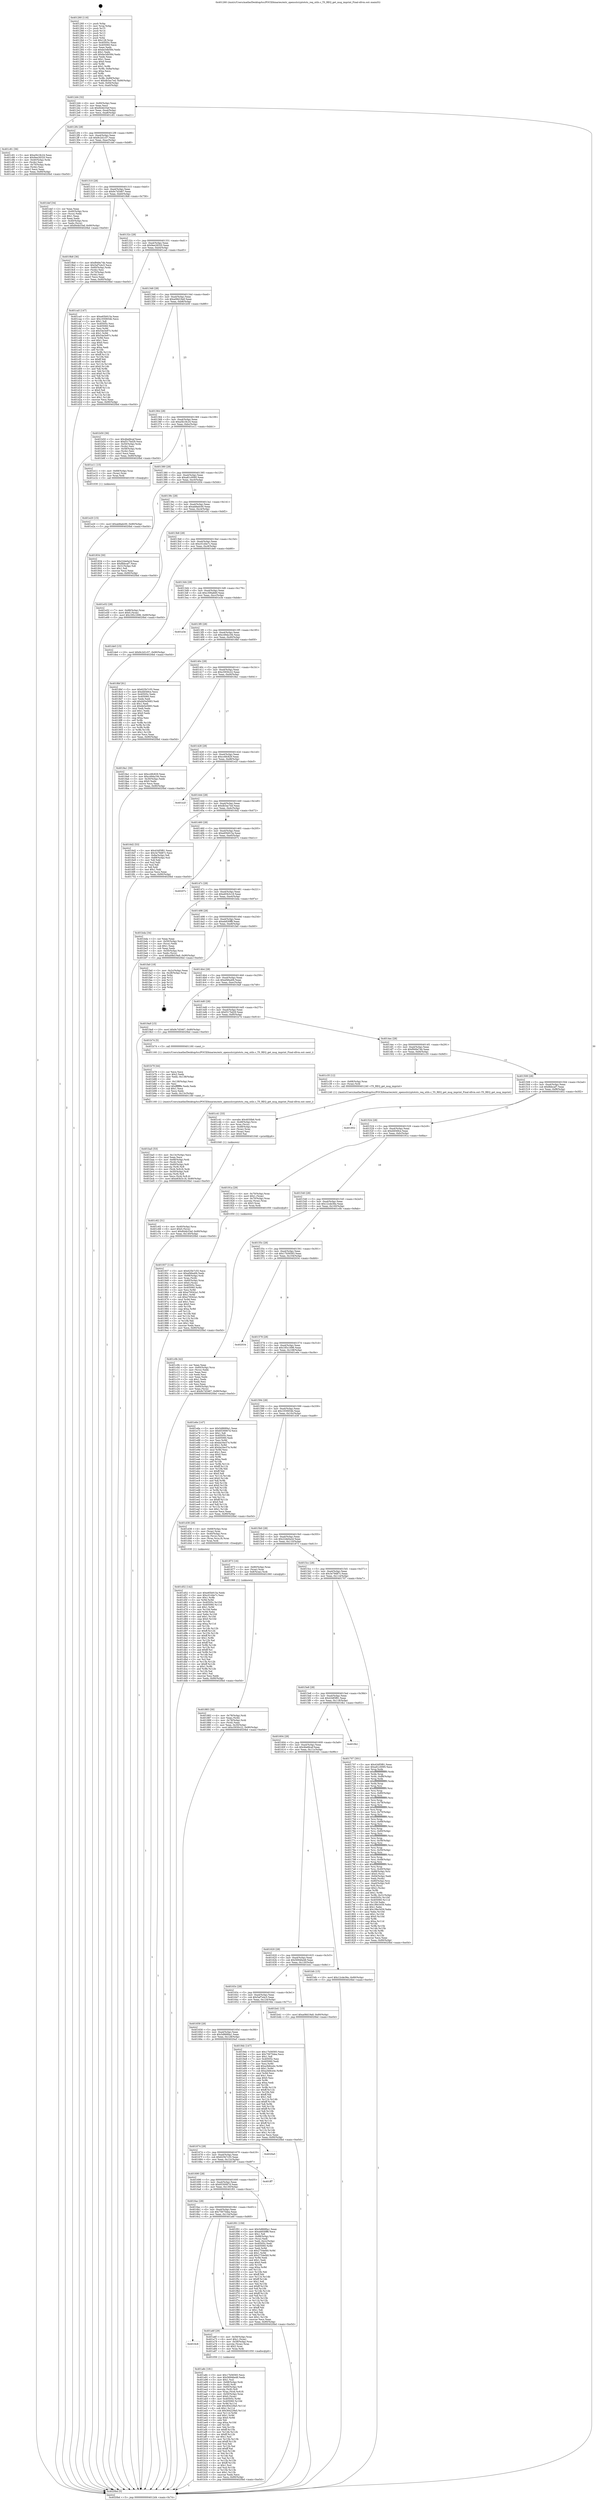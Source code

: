 digraph "0x401260" {
  label = "0x401260 (/mnt/c/Users/mathe/Desktop/tcc/POCII/binaries/extr_opensslcryptotsts_req_utils.c_TS_REQ_get_msg_imprint_Final-ollvm.out::main(0))"
  labelloc = "t"
  node[shape=record]

  Entry [label="",width=0.3,height=0.3,shape=circle,fillcolor=black,style=filled]
  "0x4012d4" [label="{
     0x4012d4 [32]\l
     | [instrs]\l
     &nbsp;&nbsp;0x4012d4 \<+6\>: mov -0x90(%rbp),%eax\l
     &nbsp;&nbsp;0x4012da \<+2\>: mov %eax,%ecx\l
     &nbsp;&nbsp;0x4012dc \<+6\>: sub $0x844b33ef,%ecx\l
     &nbsp;&nbsp;0x4012e2 \<+6\>: mov %eax,-0xa4(%rbp)\l
     &nbsp;&nbsp;0x4012e8 \<+6\>: mov %ecx,-0xa8(%rbp)\l
     &nbsp;&nbsp;0x4012ee \<+6\>: je 0000000000401c81 \<main+0xa21\>\l
  }"]
  "0x401c81" [label="{
     0x401c81 [36]\l
     | [instrs]\l
     &nbsp;&nbsp;0x401c81 \<+5\>: mov $0xa5b18c24,%eax\l
     &nbsp;&nbsp;0x401c86 \<+5\>: mov $0x9ee28320,%ecx\l
     &nbsp;&nbsp;0x401c8b \<+4\>: mov -0x40(%rbp),%rdx\l
     &nbsp;&nbsp;0x401c8f \<+2\>: mov (%rdx),%esi\l
     &nbsp;&nbsp;0x401c91 \<+4\>: mov -0x70(%rbp),%rdx\l
     &nbsp;&nbsp;0x401c95 \<+2\>: cmp (%rdx),%esi\l
     &nbsp;&nbsp;0x401c97 \<+3\>: cmovl %ecx,%eax\l
     &nbsp;&nbsp;0x401c9a \<+6\>: mov %eax,-0x90(%rbp)\l
     &nbsp;&nbsp;0x401ca0 \<+5\>: jmp 00000000004020bd \<main+0xe5d\>\l
  }"]
  "0x4012f4" [label="{
     0x4012f4 [28]\l
     | [instrs]\l
     &nbsp;&nbsp;0x4012f4 \<+5\>: jmp 00000000004012f9 \<main+0x99\>\l
     &nbsp;&nbsp;0x4012f9 \<+6\>: mov -0xa4(%rbp),%eax\l
     &nbsp;&nbsp;0x4012ff \<+5\>: sub $0x9c2d1c57,%eax\l
     &nbsp;&nbsp;0x401304 \<+6\>: mov %eax,-0xac(%rbp)\l
     &nbsp;&nbsp;0x40130a \<+6\>: je 0000000000401def \<main+0xb8f\>\l
  }"]
  Exit [label="",width=0.3,height=0.3,shape=circle,fillcolor=black,style=filled,peripheries=2]
  "0x401def" [label="{
     0x401def [34]\l
     | [instrs]\l
     &nbsp;&nbsp;0x401def \<+2\>: xor %eax,%eax\l
     &nbsp;&nbsp;0x401df1 \<+4\>: mov -0x40(%rbp),%rcx\l
     &nbsp;&nbsp;0x401df5 \<+2\>: mov (%rcx),%edx\l
     &nbsp;&nbsp;0x401df7 \<+3\>: sub $0x1,%eax\l
     &nbsp;&nbsp;0x401dfa \<+2\>: sub %eax,%edx\l
     &nbsp;&nbsp;0x401dfc \<+4\>: mov -0x40(%rbp),%rcx\l
     &nbsp;&nbsp;0x401e00 \<+2\>: mov %edx,(%rcx)\l
     &nbsp;&nbsp;0x401e02 \<+10\>: movl $0x844b33ef,-0x90(%rbp)\l
     &nbsp;&nbsp;0x401e0c \<+5\>: jmp 00000000004020bd \<main+0xe5d\>\l
  }"]
  "0x401310" [label="{
     0x401310 [28]\l
     | [instrs]\l
     &nbsp;&nbsp;0x401310 \<+5\>: jmp 0000000000401315 \<main+0xb5\>\l
     &nbsp;&nbsp;0x401315 \<+6\>: mov -0xa4(%rbp),%eax\l
     &nbsp;&nbsp;0x40131b \<+5\>: sub $0x9c7d3467,%eax\l
     &nbsp;&nbsp;0x401320 \<+6\>: mov %eax,-0xb0(%rbp)\l
     &nbsp;&nbsp;0x401326 \<+6\>: je 00000000004019b8 \<main+0x758\>\l
  }"]
  "0x401e20" [label="{
     0x401e20 [15]\l
     | [instrs]\l
     &nbsp;&nbsp;0x401e20 \<+10\>: movl $0xab8adc00,-0x90(%rbp)\l
     &nbsp;&nbsp;0x401e2a \<+5\>: jmp 00000000004020bd \<main+0xe5d\>\l
  }"]
  "0x4019b8" [label="{
     0x4019b8 [36]\l
     | [instrs]\l
     &nbsp;&nbsp;0x4019b8 \<+5\>: mov $0xf949a74b,%eax\l
     &nbsp;&nbsp;0x4019bd \<+5\>: mov $0x5af7e4c5,%ecx\l
     &nbsp;&nbsp;0x4019c2 \<+4\>: mov -0x60(%rbp),%rdx\l
     &nbsp;&nbsp;0x4019c6 \<+2\>: mov (%rdx),%esi\l
     &nbsp;&nbsp;0x4019c8 \<+4\>: mov -0x70(%rbp),%rdx\l
     &nbsp;&nbsp;0x4019cc \<+2\>: cmp (%rdx),%esi\l
     &nbsp;&nbsp;0x4019ce \<+3\>: cmovl %ecx,%eax\l
     &nbsp;&nbsp;0x4019d1 \<+6\>: mov %eax,-0x90(%rbp)\l
     &nbsp;&nbsp;0x4019d7 \<+5\>: jmp 00000000004020bd \<main+0xe5d\>\l
  }"]
  "0x40132c" [label="{
     0x40132c [28]\l
     | [instrs]\l
     &nbsp;&nbsp;0x40132c \<+5\>: jmp 0000000000401331 \<main+0xd1\>\l
     &nbsp;&nbsp;0x401331 \<+6\>: mov -0xa4(%rbp),%eax\l
     &nbsp;&nbsp;0x401337 \<+5\>: sub $0x9ee28320,%eax\l
     &nbsp;&nbsp;0x40133c \<+6\>: mov %eax,-0xb4(%rbp)\l
     &nbsp;&nbsp;0x401342 \<+6\>: je 0000000000401ca5 \<main+0xa45\>\l
  }"]
  "0x401d52" [label="{
     0x401d52 [142]\l
     | [instrs]\l
     &nbsp;&nbsp;0x401d52 \<+5\>: mov $0xe65b915a,%edx\l
     &nbsp;&nbsp;0x401d57 \<+5\>: mov $0xc01d4e7c,%esi\l
     &nbsp;&nbsp;0x401d5c \<+3\>: mov $0x1,%r8b\l
     &nbsp;&nbsp;0x401d5f \<+3\>: xor %r9d,%r9d\l
     &nbsp;&nbsp;0x401d62 \<+8\>: mov 0x40505c,%r10d\l
     &nbsp;&nbsp;0x401d6a \<+8\>: mov 0x405060,%r11d\l
     &nbsp;&nbsp;0x401d72 \<+4\>: sub $0x1,%r9d\l
     &nbsp;&nbsp;0x401d76 \<+3\>: mov %r10d,%ebx\l
     &nbsp;&nbsp;0x401d79 \<+3\>: add %r9d,%ebx\l
     &nbsp;&nbsp;0x401d7c \<+4\>: imul %ebx,%r10d\l
     &nbsp;&nbsp;0x401d80 \<+4\>: and $0x1,%r10d\l
     &nbsp;&nbsp;0x401d84 \<+4\>: cmp $0x0,%r10d\l
     &nbsp;&nbsp;0x401d88 \<+4\>: sete %r14b\l
     &nbsp;&nbsp;0x401d8c \<+4\>: cmp $0xa,%r11d\l
     &nbsp;&nbsp;0x401d90 \<+4\>: setl %r15b\l
     &nbsp;&nbsp;0x401d94 \<+3\>: mov %r14b,%r12b\l
     &nbsp;&nbsp;0x401d97 \<+4\>: xor $0xff,%r12b\l
     &nbsp;&nbsp;0x401d9b \<+3\>: mov %r15b,%r13b\l
     &nbsp;&nbsp;0x401d9e \<+4\>: xor $0xff,%r13b\l
     &nbsp;&nbsp;0x401da2 \<+4\>: xor $0x1,%r8b\l
     &nbsp;&nbsp;0x401da6 \<+3\>: mov %r12b,%al\l
     &nbsp;&nbsp;0x401da9 \<+2\>: and $0xff,%al\l
     &nbsp;&nbsp;0x401dab \<+3\>: and %r8b,%r14b\l
     &nbsp;&nbsp;0x401dae \<+3\>: mov %r13b,%cl\l
     &nbsp;&nbsp;0x401db1 \<+3\>: and $0xff,%cl\l
     &nbsp;&nbsp;0x401db4 \<+3\>: and %r8b,%r15b\l
     &nbsp;&nbsp;0x401db7 \<+3\>: or %r14b,%al\l
     &nbsp;&nbsp;0x401dba \<+3\>: or %r15b,%cl\l
     &nbsp;&nbsp;0x401dbd \<+2\>: xor %cl,%al\l
     &nbsp;&nbsp;0x401dbf \<+3\>: or %r13b,%r12b\l
     &nbsp;&nbsp;0x401dc2 \<+4\>: xor $0xff,%r12b\l
     &nbsp;&nbsp;0x401dc6 \<+4\>: or $0x1,%r8b\l
     &nbsp;&nbsp;0x401dca \<+3\>: and %r8b,%r12b\l
     &nbsp;&nbsp;0x401dcd \<+3\>: or %r12b,%al\l
     &nbsp;&nbsp;0x401dd0 \<+2\>: test $0x1,%al\l
     &nbsp;&nbsp;0x401dd2 \<+3\>: cmovne %esi,%edx\l
     &nbsp;&nbsp;0x401dd5 \<+6\>: mov %edx,-0x90(%rbp)\l
     &nbsp;&nbsp;0x401ddb \<+5\>: jmp 00000000004020bd \<main+0xe5d\>\l
  }"]
  "0x401ca5" [label="{
     0x401ca5 [147]\l
     | [instrs]\l
     &nbsp;&nbsp;0x401ca5 \<+5\>: mov $0xe65b915a,%eax\l
     &nbsp;&nbsp;0x401caa \<+5\>: mov $0x1930654b,%ecx\l
     &nbsp;&nbsp;0x401caf \<+2\>: mov $0x1,%dl\l
     &nbsp;&nbsp;0x401cb1 \<+7\>: mov 0x40505c,%esi\l
     &nbsp;&nbsp;0x401cb8 \<+7\>: mov 0x405060,%edi\l
     &nbsp;&nbsp;0x401cbf \<+3\>: mov %esi,%r8d\l
     &nbsp;&nbsp;0x401cc2 \<+7\>: sub $0x54e3e97c,%r8d\l
     &nbsp;&nbsp;0x401cc9 \<+4\>: sub $0x1,%r8d\l
     &nbsp;&nbsp;0x401ccd \<+7\>: add $0x54e3e97c,%r8d\l
     &nbsp;&nbsp;0x401cd4 \<+4\>: imul %r8d,%esi\l
     &nbsp;&nbsp;0x401cd8 \<+3\>: and $0x1,%esi\l
     &nbsp;&nbsp;0x401cdb \<+3\>: cmp $0x0,%esi\l
     &nbsp;&nbsp;0x401cde \<+4\>: sete %r9b\l
     &nbsp;&nbsp;0x401ce2 \<+3\>: cmp $0xa,%edi\l
     &nbsp;&nbsp;0x401ce5 \<+4\>: setl %r10b\l
     &nbsp;&nbsp;0x401ce9 \<+3\>: mov %r9b,%r11b\l
     &nbsp;&nbsp;0x401cec \<+4\>: xor $0xff,%r11b\l
     &nbsp;&nbsp;0x401cf0 \<+3\>: mov %r10b,%bl\l
     &nbsp;&nbsp;0x401cf3 \<+3\>: xor $0xff,%bl\l
     &nbsp;&nbsp;0x401cf6 \<+3\>: xor $0x0,%dl\l
     &nbsp;&nbsp;0x401cf9 \<+3\>: mov %r11b,%r14b\l
     &nbsp;&nbsp;0x401cfc \<+4\>: and $0x0,%r14b\l
     &nbsp;&nbsp;0x401d00 \<+3\>: and %dl,%r9b\l
     &nbsp;&nbsp;0x401d03 \<+3\>: mov %bl,%r15b\l
     &nbsp;&nbsp;0x401d06 \<+4\>: and $0x0,%r15b\l
     &nbsp;&nbsp;0x401d0a \<+3\>: and %dl,%r10b\l
     &nbsp;&nbsp;0x401d0d \<+3\>: or %r9b,%r14b\l
     &nbsp;&nbsp;0x401d10 \<+3\>: or %r10b,%r15b\l
     &nbsp;&nbsp;0x401d13 \<+3\>: xor %r15b,%r14b\l
     &nbsp;&nbsp;0x401d16 \<+3\>: or %bl,%r11b\l
     &nbsp;&nbsp;0x401d19 \<+4\>: xor $0xff,%r11b\l
     &nbsp;&nbsp;0x401d1d \<+3\>: or $0x0,%dl\l
     &nbsp;&nbsp;0x401d20 \<+3\>: and %dl,%r11b\l
     &nbsp;&nbsp;0x401d23 \<+3\>: or %r11b,%r14b\l
     &nbsp;&nbsp;0x401d26 \<+4\>: test $0x1,%r14b\l
     &nbsp;&nbsp;0x401d2a \<+3\>: cmovne %ecx,%eax\l
     &nbsp;&nbsp;0x401d2d \<+6\>: mov %eax,-0x90(%rbp)\l
     &nbsp;&nbsp;0x401d33 \<+5\>: jmp 00000000004020bd \<main+0xe5d\>\l
  }"]
  "0x401348" [label="{
     0x401348 [28]\l
     | [instrs]\l
     &nbsp;&nbsp;0x401348 \<+5\>: jmp 000000000040134d \<main+0xed\>\l
     &nbsp;&nbsp;0x40134d \<+6\>: mov -0xa4(%rbp),%eax\l
     &nbsp;&nbsp;0x401353 \<+5\>: sub $0xa08d19a9,%eax\l
     &nbsp;&nbsp;0x401358 \<+6\>: mov %eax,-0xb8(%rbp)\l
     &nbsp;&nbsp;0x40135e \<+6\>: je 0000000000401b50 \<main+0x8f0\>\l
  }"]
  "0x401c62" [label="{
     0x401c62 [31]\l
     | [instrs]\l
     &nbsp;&nbsp;0x401c62 \<+4\>: mov -0x40(%rbp),%rcx\l
     &nbsp;&nbsp;0x401c66 \<+6\>: movl $0x0,(%rcx)\l
     &nbsp;&nbsp;0x401c6c \<+10\>: movl $0x844b33ef,-0x90(%rbp)\l
     &nbsp;&nbsp;0x401c76 \<+6\>: mov %eax,-0x140(%rbp)\l
     &nbsp;&nbsp;0x401c7c \<+5\>: jmp 00000000004020bd \<main+0xe5d\>\l
  }"]
  "0x401b50" [label="{
     0x401b50 [36]\l
     | [instrs]\l
     &nbsp;&nbsp;0x401b50 \<+5\>: mov $0x4befdcaf,%eax\l
     &nbsp;&nbsp;0x401b55 \<+5\>: mov $0xf317bd29,%ecx\l
     &nbsp;&nbsp;0x401b5a \<+4\>: mov -0x50(%rbp),%rdx\l
     &nbsp;&nbsp;0x401b5e \<+2\>: mov (%rdx),%esi\l
     &nbsp;&nbsp;0x401b60 \<+4\>: mov -0x58(%rbp),%rdx\l
     &nbsp;&nbsp;0x401b64 \<+2\>: cmp (%rdx),%esi\l
     &nbsp;&nbsp;0x401b66 \<+3\>: cmovl %ecx,%eax\l
     &nbsp;&nbsp;0x401b69 \<+6\>: mov %eax,-0x90(%rbp)\l
     &nbsp;&nbsp;0x401b6f \<+5\>: jmp 00000000004020bd \<main+0xe5d\>\l
  }"]
  "0x401364" [label="{
     0x401364 [28]\l
     | [instrs]\l
     &nbsp;&nbsp;0x401364 \<+5\>: jmp 0000000000401369 \<main+0x109\>\l
     &nbsp;&nbsp;0x401369 \<+6\>: mov -0xa4(%rbp),%eax\l
     &nbsp;&nbsp;0x40136f \<+5\>: sub $0xa5b18c24,%eax\l
     &nbsp;&nbsp;0x401374 \<+6\>: mov %eax,-0xbc(%rbp)\l
     &nbsp;&nbsp;0x40137a \<+6\>: je 0000000000401e11 \<main+0xbb1\>\l
  }"]
  "0x401c41" [label="{
     0x401c41 [33]\l
     | [instrs]\l
     &nbsp;&nbsp;0x401c41 \<+10\>: movabs $0x4030b6,%rdi\l
     &nbsp;&nbsp;0x401c4b \<+4\>: mov -0x48(%rbp),%rcx\l
     &nbsp;&nbsp;0x401c4f \<+3\>: mov %rax,(%rcx)\l
     &nbsp;&nbsp;0x401c52 \<+4\>: mov -0x48(%rbp),%rax\l
     &nbsp;&nbsp;0x401c56 \<+3\>: mov (%rax),%rax\l
     &nbsp;&nbsp;0x401c59 \<+2\>: mov (%rax),%esi\l
     &nbsp;&nbsp;0x401c5b \<+2\>: mov $0x0,%al\l
     &nbsp;&nbsp;0x401c5d \<+5\>: call 0000000000401040 \<printf@plt\>\l
     | [calls]\l
     &nbsp;&nbsp;0x401040 \{1\} (unknown)\l
  }"]
  "0x401e11" [label="{
     0x401e11 [15]\l
     | [instrs]\l
     &nbsp;&nbsp;0x401e11 \<+4\>: mov -0x68(%rbp),%rax\l
     &nbsp;&nbsp;0x401e15 \<+3\>: mov (%rax),%rax\l
     &nbsp;&nbsp;0x401e18 \<+3\>: mov %rax,%rdi\l
     &nbsp;&nbsp;0x401e1b \<+5\>: call 0000000000401030 \<free@plt\>\l
     | [calls]\l
     &nbsp;&nbsp;0x401030 \{1\} (unknown)\l
  }"]
  "0x401380" [label="{
     0x401380 [28]\l
     | [instrs]\l
     &nbsp;&nbsp;0x401380 \<+5\>: jmp 0000000000401385 \<main+0x125\>\l
     &nbsp;&nbsp;0x401385 \<+6\>: mov -0xa4(%rbp),%eax\l
     &nbsp;&nbsp;0x40138b \<+5\>: sub $0xa81c0095,%eax\l
     &nbsp;&nbsp;0x401390 \<+6\>: mov %eax,-0xc0(%rbp)\l
     &nbsp;&nbsp;0x401396 \<+6\>: je 0000000000401834 \<main+0x5d4\>\l
  }"]
  "0x401ba5" [label="{
     0x401ba5 [53]\l
     | [instrs]\l
     &nbsp;&nbsp;0x401ba5 \<+6\>: mov -0x13c(%rbp),%ecx\l
     &nbsp;&nbsp;0x401bab \<+3\>: imul %eax,%ecx\l
     &nbsp;&nbsp;0x401bae \<+4\>: mov -0x68(%rbp),%rdi\l
     &nbsp;&nbsp;0x401bb2 \<+3\>: mov (%rdi),%rdi\l
     &nbsp;&nbsp;0x401bb5 \<+4\>: mov -0x60(%rbp),%r8\l
     &nbsp;&nbsp;0x401bb9 \<+3\>: movslq (%r8),%r8\l
     &nbsp;&nbsp;0x401bbc \<+4\>: mov (%rdi,%r8,8),%rdi\l
     &nbsp;&nbsp;0x401bc0 \<+4\>: mov -0x50(%rbp),%r8\l
     &nbsp;&nbsp;0x401bc4 \<+3\>: movslq (%r8),%r8\l
     &nbsp;&nbsp;0x401bc7 \<+4\>: mov %ecx,(%rdi,%r8,4)\l
     &nbsp;&nbsp;0x401bcb \<+10\>: movl $0xe83b3c18,-0x90(%rbp)\l
     &nbsp;&nbsp;0x401bd5 \<+5\>: jmp 00000000004020bd \<main+0xe5d\>\l
  }"]
  "0x401834" [label="{
     0x401834 [30]\l
     | [instrs]\l
     &nbsp;&nbsp;0x401834 \<+5\>: mov $0x22de0a2d,%eax\l
     &nbsp;&nbsp;0x401839 \<+5\>: mov $0x8bbcaf7,%ecx\l
     &nbsp;&nbsp;0x40183e \<+3\>: mov -0x31(%rbp),%dl\l
     &nbsp;&nbsp;0x401841 \<+3\>: test $0x1,%dl\l
     &nbsp;&nbsp;0x401844 \<+3\>: cmovne %ecx,%eax\l
     &nbsp;&nbsp;0x401847 \<+6\>: mov %eax,-0x90(%rbp)\l
     &nbsp;&nbsp;0x40184d \<+5\>: jmp 00000000004020bd \<main+0xe5d\>\l
  }"]
  "0x40139c" [label="{
     0x40139c [28]\l
     | [instrs]\l
     &nbsp;&nbsp;0x40139c \<+5\>: jmp 00000000004013a1 \<main+0x141\>\l
     &nbsp;&nbsp;0x4013a1 \<+6\>: mov -0xa4(%rbp),%eax\l
     &nbsp;&nbsp;0x4013a7 \<+5\>: sub $0xab8adc00,%eax\l
     &nbsp;&nbsp;0x4013ac \<+6\>: mov %eax,-0xc4(%rbp)\l
     &nbsp;&nbsp;0x4013b2 \<+6\>: je 0000000000401e52 \<main+0xbf2\>\l
  }"]
  "0x401b79" [label="{
     0x401b79 [44]\l
     | [instrs]\l
     &nbsp;&nbsp;0x401b79 \<+2\>: xor %ecx,%ecx\l
     &nbsp;&nbsp;0x401b7b \<+5\>: mov $0x2,%edx\l
     &nbsp;&nbsp;0x401b80 \<+6\>: mov %edx,-0x138(%rbp)\l
     &nbsp;&nbsp;0x401b86 \<+1\>: cltd\l
     &nbsp;&nbsp;0x401b87 \<+6\>: mov -0x138(%rbp),%esi\l
     &nbsp;&nbsp;0x401b8d \<+2\>: idiv %esi\l
     &nbsp;&nbsp;0x401b8f \<+6\>: imul $0xfffffffe,%edx,%edx\l
     &nbsp;&nbsp;0x401b95 \<+3\>: sub $0x1,%ecx\l
     &nbsp;&nbsp;0x401b98 \<+2\>: sub %ecx,%edx\l
     &nbsp;&nbsp;0x401b9a \<+6\>: mov %edx,-0x13c(%rbp)\l
     &nbsp;&nbsp;0x401ba0 \<+5\>: call 0000000000401160 \<next_i\>\l
     | [calls]\l
     &nbsp;&nbsp;0x401160 \{1\} (/mnt/c/Users/mathe/Desktop/tcc/POCII/binaries/extr_opensslcryptotsts_req_utils.c_TS_REQ_get_msg_imprint_Final-ollvm.out::next_i)\l
  }"]
  "0x401e52" [label="{
     0x401e52 [28]\l
     | [instrs]\l
     &nbsp;&nbsp;0x401e52 \<+7\>: mov -0x88(%rbp),%rax\l
     &nbsp;&nbsp;0x401e59 \<+6\>: movl $0x0,(%rax)\l
     &nbsp;&nbsp;0x401e5f \<+10\>: movl $0x185c1696,-0x90(%rbp)\l
     &nbsp;&nbsp;0x401e69 \<+5\>: jmp 00000000004020bd \<main+0xe5d\>\l
  }"]
  "0x4013b8" [label="{
     0x4013b8 [28]\l
     | [instrs]\l
     &nbsp;&nbsp;0x4013b8 \<+5\>: jmp 00000000004013bd \<main+0x15d\>\l
     &nbsp;&nbsp;0x4013bd \<+6\>: mov -0xa4(%rbp),%eax\l
     &nbsp;&nbsp;0x4013c3 \<+5\>: sub $0xc01d4e7c,%eax\l
     &nbsp;&nbsp;0x4013c8 \<+6\>: mov %eax,-0xc8(%rbp)\l
     &nbsp;&nbsp;0x4013ce \<+6\>: je 0000000000401de0 \<main+0xb80\>\l
  }"]
  "0x401a8c" [label="{
     0x401a8c [181]\l
     | [instrs]\l
     &nbsp;&nbsp;0x401a8c \<+5\>: mov $0x17b56583,%ecx\l
     &nbsp;&nbsp;0x401a91 \<+5\>: mov $0x56946e48,%edx\l
     &nbsp;&nbsp;0x401a96 \<+3\>: mov $0x1,%sil\l
     &nbsp;&nbsp;0x401a99 \<+4\>: mov -0x68(%rbp),%rdi\l
     &nbsp;&nbsp;0x401a9d \<+3\>: mov (%rdi),%rdi\l
     &nbsp;&nbsp;0x401aa0 \<+4\>: mov -0x60(%rbp),%r8\l
     &nbsp;&nbsp;0x401aa4 \<+3\>: movslq (%r8),%r8\l
     &nbsp;&nbsp;0x401aa7 \<+4\>: mov %rax,(%rdi,%r8,8)\l
     &nbsp;&nbsp;0x401aab \<+4\>: mov -0x50(%rbp),%rax\l
     &nbsp;&nbsp;0x401aaf \<+6\>: movl $0x0,(%rax)\l
     &nbsp;&nbsp;0x401ab5 \<+8\>: mov 0x40505c,%r9d\l
     &nbsp;&nbsp;0x401abd \<+8\>: mov 0x405060,%r10d\l
     &nbsp;&nbsp;0x401ac5 \<+3\>: mov %r9d,%r11d\l
     &nbsp;&nbsp;0x401ac8 \<+7\>: add $0x364229a5,%r11d\l
     &nbsp;&nbsp;0x401acf \<+4\>: sub $0x1,%r11d\l
     &nbsp;&nbsp;0x401ad3 \<+7\>: sub $0x364229a5,%r11d\l
     &nbsp;&nbsp;0x401ada \<+4\>: imul %r11d,%r9d\l
     &nbsp;&nbsp;0x401ade \<+4\>: and $0x1,%r9d\l
     &nbsp;&nbsp;0x401ae2 \<+4\>: cmp $0x0,%r9d\l
     &nbsp;&nbsp;0x401ae6 \<+3\>: sete %bl\l
     &nbsp;&nbsp;0x401ae9 \<+4\>: cmp $0xa,%r10d\l
     &nbsp;&nbsp;0x401aed \<+4\>: setl %r14b\l
     &nbsp;&nbsp;0x401af1 \<+3\>: mov %bl,%r15b\l
     &nbsp;&nbsp;0x401af4 \<+4\>: xor $0xff,%r15b\l
     &nbsp;&nbsp;0x401af8 \<+3\>: mov %r14b,%r12b\l
     &nbsp;&nbsp;0x401afb \<+4\>: xor $0xff,%r12b\l
     &nbsp;&nbsp;0x401aff \<+4\>: xor $0x1,%sil\l
     &nbsp;&nbsp;0x401b03 \<+3\>: mov %r15b,%r13b\l
     &nbsp;&nbsp;0x401b06 \<+4\>: and $0xff,%r13b\l
     &nbsp;&nbsp;0x401b0a \<+3\>: and %sil,%bl\l
     &nbsp;&nbsp;0x401b0d \<+3\>: mov %r12b,%al\l
     &nbsp;&nbsp;0x401b10 \<+2\>: and $0xff,%al\l
     &nbsp;&nbsp;0x401b12 \<+3\>: and %sil,%r14b\l
     &nbsp;&nbsp;0x401b15 \<+3\>: or %bl,%r13b\l
     &nbsp;&nbsp;0x401b18 \<+3\>: or %r14b,%al\l
     &nbsp;&nbsp;0x401b1b \<+3\>: xor %al,%r13b\l
     &nbsp;&nbsp;0x401b1e \<+3\>: or %r12b,%r15b\l
     &nbsp;&nbsp;0x401b21 \<+4\>: xor $0xff,%r15b\l
     &nbsp;&nbsp;0x401b25 \<+4\>: or $0x1,%sil\l
     &nbsp;&nbsp;0x401b29 \<+3\>: and %sil,%r15b\l
     &nbsp;&nbsp;0x401b2c \<+3\>: or %r15b,%r13b\l
     &nbsp;&nbsp;0x401b2f \<+4\>: test $0x1,%r13b\l
     &nbsp;&nbsp;0x401b33 \<+3\>: cmovne %edx,%ecx\l
     &nbsp;&nbsp;0x401b36 \<+6\>: mov %ecx,-0x90(%rbp)\l
     &nbsp;&nbsp;0x401b3c \<+5\>: jmp 00000000004020bd \<main+0xe5d\>\l
  }"]
  "0x401de0" [label="{
     0x401de0 [15]\l
     | [instrs]\l
     &nbsp;&nbsp;0x401de0 \<+10\>: movl $0x9c2d1c57,-0x90(%rbp)\l
     &nbsp;&nbsp;0x401dea \<+5\>: jmp 00000000004020bd \<main+0xe5d\>\l
  }"]
  "0x4013d4" [label="{
     0x4013d4 [28]\l
     | [instrs]\l
     &nbsp;&nbsp;0x4013d4 \<+5\>: jmp 00000000004013d9 \<main+0x179\>\l
     &nbsp;&nbsp;0x4013d9 \<+6\>: mov -0xa4(%rbp),%eax\l
     &nbsp;&nbsp;0x4013df \<+5\>: sub $0xc306a8d0,%eax\l
     &nbsp;&nbsp;0x4013e4 \<+6\>: mov %eax,-0xcc(%rbp)\l
     &nbsp;&nbsp;0x4013ea \<+6\>: je 0000000000401e3e \<main+0xbde\>\l
  }"]
  "0x4016c8" [label="{
     0x4016c8\l
  }", style=dashed]
  "0x401e3e" [label="{
     0x401e3e\l
  }", style=dashed]
  "0x4013f0" [label="{
     0x4013f0 [28]\l
     | [instrs]\l
     &nbsp;&nbsp;0x4013f0 \<+5\>: jmp 00000000004013f5 \<main+0x195\>\l
     &nbsp;&nbsp;0x4013f5 \<+6\>: mov -0xa4(%rbp),%eax\l
     &nbsp;&nbsp;0x4013fb \<+5\>: sub $0xc49da194,%eax\l
     &nbsp;&nbsp;0x401400 \<+6\>: mov %eax,-0xd0(%rbp)\l
     &nbsp;&nbsp;0x401406 \<+6\>: je 00000000004018bf \<main+0x65f\>\l
  }"]
  "0x401a6f" [label="{
     0x401a6f [29]\l
     | [instrs]\l
     &nbsp;&nbsp;0x401a6f \<+4\>: mov -0x58(%rbp),%rax\l
     &nbsp;&nbsp;0x401a73 \<+6\>: movl $0x1,(%rax)\l
     &nbsp;&nbsp;0x401a79 \<+4\>: mov -0x58(%rbp),%rax\l
     &nbsp;&nbsp;0x401a7d \<+3\>: movslq (%rax),%rax\l
     &nbsp;&nbsp;0x401a80 \<+4\>: shl $0x2,%rax\l
     &nbsp;&nbsp;0x401a84 \<+3\>: mov %rax,%rdi\l
     &nbsp;&nbsp;0x401a87 \<+5\>: call 0000000000401050 \<malloc@plt\>\l
     | [calls]\l
     &nbsp;&nbsp;0x401050 \{1\} (unknown)\l
  }"]
  "0x4018bf" [label="{
     0x4018bf [91]\l
     | [instrs]\l
     &nbsp;&nbsp;0x4018bf \<+5\>: mov $0x625b7c55,%eax\l
     &nbsp;&nbsp;0x4018c4 \<+5\>: mov $0xd4049ce,%ecx\l
     &nbsp;&nbsp;0x4018c9 \<+7\>: mov 0x40505c,%edx\l
     &nbsp;&nbsp;0x4018d0 \<+7\>: mov 0x405060,%esi\l
     &nbsp;&nbsp;0x4018d7 \<+2\>: mov %edx,%edi\l
     &nbsp;&nbsp;0x4018d9 \<+6\>: add $0xbb5e5683,%edi\l
     &nbsp;&nbsp;0x4018df \<+3\>: sub $0x1,%edi\l
     &nbsp;&nbsp;0x4018e2 \<+6\>: sub $0xbb5e5683,%edi\l
     &nbsp;&nbsp;0x4018e8 \<+3\>: imul %edi,%edx\l
     &nbsp;&nbsp;0x4018eb \<+3\>: and $0x1,%edx\l
     &nbsp;&nbsp;0x4018ee \<+3\>: cmp $0x0,%edx\l
     &nbsp;&nbsp;0x4018f1 \<+4\>: sete %r8b\l
     &nbsp;&nbsp;0x4018f5 \<+3\>: cmp $0xa,%esi\l
     &nbsp;&nbsp;0x4018f8 \<+4\>: setl %r9b\l
     &nbsp;&nbsp;0x4018fc \<+3\>: mov %r8b,%r10b\l
     &nbsp;&nbsp;0x4018ff \<+3\>: and %r9b,%r10b\l
     &nbsp;&nbsp;0x401902 \<+3\>: xor %r9b,%r8b\l
     &nbsp;&nbsp;0x401905 \<+3\>: or %r8b,%r10b\l
     &nbsp;&nbsp;0x401908 \<+4\>: test $0x1,%r10b\l
     &nbsp;&nbsp;0x40190c \<+3\>: cmovne %ecx,%eax\l
     &nbsp;&nbsp;0x40190f \<+6\>: mov %eax,-0x90(%rbp)\l
     &nbsp;&nbsp;0x401915 \<+5\>: jmp 00000000004020bd \<main+0xe5d\>\l
  }"]
  "0x40140c" [label="{
     0x40140c [28]\l
     | [instrs]\l
     &nbsp;&nbsp;0x40140c \<+5\>: jmp 0000000000401411 \<main+0x1b1\>\l
     &nbsp;&nbsp;0x401411 \<+6\>: mov -0xa4(%rbp),%eax\l
     &nbsp;&nbsp;0x401417 \<+5\>: sub $0xc5930c22,%eax\l
     &nbsp;&nbsp;0x40141c \<+6\>: mov %eax,-0xd4(%rbp)\l
     &nbsp;&nbsp;0x401422 \<+6\>: je 00000000004018a1 \<main+0x641\>\l
  }"]
  "0x4016ac" [label="{
     0x4016ac [28]\l
     | [instrs]\l
     &nbsp;&nbsp;0x4016ac \<+5\>: jmp 00000000004016b1 \<main+0x451\>\l
     &nbsp;&nbsp;0x4016b1 \<+6\>: mov -0xa4(%rbp),%eax\l
     &nbsp;&nbsp;0x4016b7 \<+5\>: sub $0x75675dea,%eax\l
     &nbsp;&nbsp;0x4016bc \<+6\>: mov %eax,-0x134(%rbp)\l
     &nbsp;&nbsp;0x4016c2 \<+6\>: je 0000000000401a6f \<main+0x80f\>\l
  }"]
  "0x4018a1" [label="{
     0x4018a1 [30]\l
     | [instrs]\l
     &nbsp;&nbsp;0x4018a1 \<+5\>: mov $0xcc6fc829,%eax\l
     &nbsp;&nbsp;0x4018a6 \<+5\>: mov $0xc49da194,%ecx\l
     &nbsp;&nbsp;0x4018ab \<+3\>: mov -0x30(%rbp),%edx\l
     &nbsp;&nbsp;0x4018ae \<+3\>: cmp $0x0,%edx\l
     &nbsp;&nbsp;0x4018b1 \<+3\>: cmove %ecx,%eax\l
     &nbsp;&nbsp;0x4018b4 \<+6\>: mov %eax,-0x90(%rbp)\l
     &nbsp;&nbsp;0x4018ba \<+5\>: jmp 00000000004020bd \<main+0xe5d\>\l
  }"]
  "0x401428" [label="{
     0x401428 [28]\l
     | [instrs]\l
     &nbsp;&nbsp;0x401428 \<+5\>: jmp 000000000040142d \<main+0x1cd\>\l
     &nbsp;&nbsp;0x40142d \<+6\>: mov -0xa4(%rbp),%eax\l
     &nbsp;&nbsp;0x401433 \<+5\>: sub $0xcc6fc829,%eax\l
     &nbsp;&nbsp;0x401438 \<+6\>: mov %eax,-0xd8(%rbp)\l
     &nbsp;&nbsp;0x40143e \<+6\>: je 0000000000401e2f \<main+0xbcf\>\l
  }"]
  "0x401f01" [label="{
     0x401f01 [159]\l
     | [instrs]\l
     &nbsp;&nbsp;0x401f01 \<+5\>: mov $0x5d8689a1,%eax\l
     &nbsp;&nbsp;0x401f06 \<+5\>: mov $0xeb830ff8,%ecx\l
     &nbsp;&nbsp;0x401f0b \<+2\>: mov $0x1,%dl\l
     &nbsp;&nbsp;0x401f0d \<+7\>: mov -0x88(%rbp),%rsi\l
     &nbsp;&nbsp;0x401f14 \<+2\>: mov (%rsi),%edi\l
     &nbsp;&nbsp;0x401f16 \<+3\>: mov %edi,-0x2c(%rbp)\l
     &nbsp;&nbsp;0x401f19 \<+7\>: mov 0x40505c,%edi\l
     &nbsp;&nbsp;0x401f20 \<+8\>: mov 0x405060,%r8d\l
     &nbsp;&nbsp;0x401f28 \<+3\>: mov %edi,%r9d\l
     &nbsp;&nbsp;0x401f2b \<+7\>: sub $0x2754ef40,%r9d\l
     &nbsp;&nbsp;0x401f32 \<+4\>: sub $0x1,%r9d\l
     &nbsp;&nbsp;0x401f36 \<+7\>: add $0x2754ef40,%r9d\l
     &nbsp;&nbsp;0x401f3d \<+4\>: imul %r9d,%edi\l
     &nbsp;&nbsp;0x401f41 \<+3\>: and $0x1,%edi\l
     &nbsp;&nbsp;0x401f44 \<+3\>: cmp $0x0,%edi\l
     &nbsp;&nbsp;0x401f47 \<+4\>: sete %r10b\l
     &nbsp;&nbsp;0x401f4b \<+4\>: cmp $0xa,%r8d\l
     &nbsp;&nbsp;0x401f4f \<+4\>: setl %r11b\l
     &nbsp;&nbsp;0x401f53 \<+3\>: mov %r10b,%bl\l
     &nbsp;&nbsp;0x401f56 \<+3\>: xor $0xff,%bl\l
     &nbsp;&nbsp;0x401f59 \<+3\>: mov %r11b,%r14b\l
     &nbsp;&nbsp;0x401f5c \<+4\>: xor $0xff,%r14b\l
     &nbsp;&nbsp;0x401f60 \<+3\>: xor $0x1,%dl\l
     &nbsp;&nbsp;0x401f63 \<+3\>: mov %bl,%r15b\l
     &nbsp;&nbsp;0x401f66 \<+4\>: and $0xff,%r15b\l
     &nbsp;&nbsp;0x401f6a \<+3\>: and %dl,%r10b\l
     &nbsp;&nbsp;0x401f6d \<+3\>: mov %r14b,%r12b\l
     &nbsp;&nbsp;0x401f70 \<+4\>: and $0xff,%r12b\l
     &nbsp;&nbsp;0x401f74 \<+3\>: and %dl,%r11b\l
     &nbsp;&nbsp;0x401f77 \<+3\>: or %r10b,%r15b\l
     &nbsp;&nbsp;0x401f7a \<+3\>: or %r11b,%r12b\l
     &nbsp;&nbsp;0x401f7d \<+3\>: xor %r12b,%r15b\l
     &nbsp;&nbsp;0x401f80 \<+3\>: or %r14b,%bl\l
     &nbsp;&nbsp;0x401f83 \<+3\>: xor $0xff,%bl\l
     &nbsp;&nbsp;0x401f86 \<+3\>: or $0x1,%dl\l
     &nbsp;&nbsp;0x401f89 \<+2\>: and %dl,%bl\l
     &nbsp;&nbsp;0x401f8b \<+3\>: or %bl,%r15b\l
     &nbsp;&nbsp;0x401f8e \<+4\>: test $0x1,%r15b\l
     &nbsp;&nbsp;0x401f92 \<+3\>: cmovne %ecx,%eax\l
     &nbsp;&nbsp;0x401f95 \<+6\>: mov %eax,-0x90(%rbp)\l
     &nbsp;&nbsp;0x401f9b \<+5\>: jmp 00000000004020bd \<main+0xe5d\>\l
  }"]
  "0x401e2f" [label="{
     0x401e2f\l
  }", style=dashed]
  "0x401444" [label="{
     0x401444 [28]\l
     | [instrs]\l
     &nbsp;&nbsp;0x401444 \<+5\>: jmp 0000000000401449 \<main+0x1e9\>\l
     &nbsp;&nbsp;0x401449 \<+6\>: mov -0xa4(%rbp),%eax\l
     &nbsp;&nbsp;0x40144f \<+5\>: sub $0xdb3ac7ed,%eax\l
     &nbsp;&nbsp;0x401454 \<+6\>: mov %eax,-0xdc(%rbp)\l
     &nbsp;&nbsp;0x40145a \<+6\>: je 00000000004016d2 \<main+0x472\>\l
  }"]
  "0x401690" [label="{
     0x401690 [28]\l
     | [instrs]\l
     &nbsp;&nbsp;0x401690 \<+5\>: jmp 0000000000401695 \<main+0x435\>\l
     &nbsp;&nbsp;0x401695 \<+6\>: mov -0xa4(%rbp),%eax\l
     &nbsp;&nbsp;0x40169b \<+5\>: sub $0x6530067d,%eax\l
     &nbsp;&nbsp;0x4016a0 \<+6\>: mov %eax,-0x130(%rbp)\l
     &nbsp;&nbsp;0x4016a6 \<+6\>: je 0000000000401f01 \<main+0xca1\>\l
  }"]
  "0x4016d2" [label="{
     0x4016d2 [53]\l
     | [instrs]\l
     &nbsp;&nbsp;0x4016d2 \<+5\>: mov $0x43df3f81,%eax\l
     &nbsp;&nbsp;0x4016d7 \<+5\>: mov $0x3e79d87c,%ecx\l
     &nbsp;&nbsp;0x4016dc \<+6\>: mov -0x8a(%rbp),%dl\l
     &nbsp;&nbsp;0x4016e2 \<+7\>: mov -0x89(%rbp),%sil\l
     &nbsp;&nbsp;0x4016e9 \<+3\>: mov %dl,%dil\l
     &nbsp;&nbsp;0x4016ec \<+3\>: and %sil,%dil\l
     &nbsp;&nbsp;0x4016ef \<+3\>: xor %sil,%dl\l
     &nbsp;&nbsp;0x4016f2 \<+3\>: or %dl,%dil\l
     &nbsp;&nbsp;0x4016f5 \<+4\>: test $0x1,%dil\l
     &nbsp;&nbsp;0x4016f9 \<+3\>: cmovne %ecx,%eax\l
     &nbsp;&nbsp;0x4016fc \<+6\>: mov %eax,-0x90(%rbp)\l
     &nbsp;&nbsp;0x401702 \<+5\>: jmp 00000000004020bd \<main+0xe5d\>\l
  }"]
  "0x401460" [label="{
     0x401460 [28]\l
     | [instrs]\l
     &nbsp;&nbsp;0x401460 \<+5\>: jmp 0000000000401465 \<main+0x205\>\l
     &nbsp;&nbsp;0x401465 \<+6\>: mov -0xa4(%rbp),%eax\l
     &nbsp;&nbsp;0x40146b \<+5\>: sub $0xe65b915a,%eax\l
     &nbsp;&nbsp;0x401470 \<+6\>: mov %eax,-0xe0(%rbp)\l
     &nbsp;&nbsp;0x401476 \<+6\>: je 000000000040207c \<main+0xe1c\>\l
  }"]
  "0x4020bd" [label="{
     0x4020bd [5]\l
     | [instrs]\l
     &nbsp;&nbsp;0x4020bd \<+5\>: jmp 00000000004012d4 \<main+0x74\>\l
  }"]
  "0x401260" [label="{
     0x401260 [116]\l
     | [instrs]\l
     &nbsp;&nbsp;0x401260 \<+1\>: push %rbp\l
     &nbsp;&nbsp;0x401261 \<+3\>: mov %rsp,%rbp\l
     &nbsp;&nbsp;0x401264 \<+2\>: push %r15\l
     &nbsp;&nbsp;0x401266 \<+2\>: push %r14\l
     &nbsp;&nbsp;0x401268 \<+2\>: push %r13\l
     &nbsp;&nbsp;0x40126a \<+2\>: push %r12\l
     &nbsp;&nbsp;0x40126c \<+1\>: push %rbx\l
     &nbsp;&nbsp;0x40126d \<+7\>: sub $0x128,%rsp\l
     &nbsp;&nbsp;0x401274 \<+7\>: mov 0x40505c,%eax\l
     &nbsp;&nbsp;0x40127b \<+7\>: mov 0x405060,%ecx\l
     &nbsp;&nbsp;0x401282 \<+2\>: mov %eax,%edx\l
     &nbsp;&nbsp;0x401284 \<+6\>: sub $0xbe3db584,%edx\l
     &nbsp;&nbsp;0x40128a \<+3\>: sub $0x1,%edx\l
     &nbsp;&nbsp;0x40128d \<+6\>: add $0xbe3db584,%edx\l
     &nbsp;&nbsp;0x401293 \<+3\>: imul %edx,%eax\l
     &nbsp;&nbsp;0x401296 \<+3\>: and $0x1,%eax\l
     &nbsp;&nbsp;0x401299 \<+3\>: cmp $0x0,%eax\l
     &nbsp;&nbsp;0x40129c \<+4\>: sete %r8b\l
     &nbsp;&nbsp;0x4012a0 \<+4\>: and $0x1,%r8b\l
     &nbsp;&nbsp;0x4012a4 \<+7\>: mov %r8b,-0x8a(%rbp)\l
     &nbsp;&nbsp;0x4012ab \<+3\>: cmp $0xa,%ecx\l
     &nbsp;&nbsp;0x4012ae \<+4\>: setl %r8b\l
     &nbsp;&nbsp;0x4012b2 \<+4\>: and $0x1,%r8b\l
     &nbsp;&nbsp;0x4012b6 \<+7\>: mov %r8b,-0x89(%rbp)\l
     &nbsp;&nbsp;0x4012bd \<+10\>: movl $0xdb3ac7ed,-0x90(%rbp)\l
     &nbsp;&nbsp;0x4012c7 \<+6\>: mov %edi,-0x94(%rbp)\l
     &nbsp;&nbsp;0x4012cd \<+7\>: mov %rsi,-0xa0(%rbp)\l
  }"]
  "0x401ff7" [label="{
     0x401ff7\l
  }", style=dashed]
  "0x40207c" [label="{
     0x40207c\l
  }", style=dashed]
  "0x40147c" [label="{
     0x40147c [28]\l
     | [instrs]\l
     &nbsp;&nbsp;0x40147c \<+5\>: jmp 0000000000401481 \<main+0x221\>\l
     &nbsp;&nbsp;0x401481 \<+6\>: mov -0xa4(%rbp),%eax\l
     &nbsp;&nbsp;0x401487 \<+5\>: sub $0xe83b3c18,%eax\l
     &nbsp;&nbsp;0x40148c \<+6\>: mov %eax,-0xe4(%rbp)\l
     &nbsp;&nbsp;0x401492 \<+6\>: je 0000000000401bda \<main+0x97a\>\l
  }"]
  "0x401674" [label="{
     0x401674 [28]\l
     | [instrs]\l
     &nbsp;&nbsp;0x401674 \<+5\>: jmp 0000000000401679 \<main+0x419\>\l
     &nbsp;&nbsp;0x401679 \<+6\>: mov -0xa4(%rbp),%eax\l
     &nbsp;&nbsp;0x40167f \<+5\>: sub $0x625b7c55,%eax\l
     &nbsp;&nbsp;0x401684 \<+6\>: mov %eax,-0x12c(%rbp)\l
     &nbsp;&nbsp;0x40168a \<+6\>: je 0000000000401ff7 \<main+0xd97\>\l
  }"]
  "0x401bda" [label="{
     0x401bda [34]\l
     | [instrs]\l
     &nbsp;&nbsp;0x401bda \<+2\>: xor %eax,%eax\l
     &nbsp;&nbsp;0x401bdc \<+4\>: mov -0x50(%rbp),%rcx\l
     &nbsp;&nbsp;0x401be0 \<+2\>: mov (%rcx),%edx\l
     &nbsp;&nbsp;0x401be2 \<+3\>: sub $0x1,%eax\l
     &nbsp;&nbsp;0x401be5 \<+2\>: sub %eax,%edx\l
     &nbsp;&nbsp;0x401be7 \<+4\>: mov -0x50(%rbp),%rcx\l
     &nbsp;&nbsp;0x401beb \<+2\>: mov %edx,(%rcx)\l
     &nbsp;&nbsp;0x401bed \<+10\>: movl $0xa08d19a9,-0x90(%rbp)\l
     &nbsp;&nbsp;0x401bf7 \<+5\>: jmp 00000000004020bd \<main+0xe5d\>\l
  }"]
  "0x401498" [label="{
     0x401498 [28]\l
     | [instrs]\l
     &nbsp;&nbsp;0x401498 \<+5\>: jmp 000000000040149d \<main+0x23d\>\l
     &nbsp;&nbsp;0x40149d \<+6\>: mov -0xa4(%rbp),%eax\l
     &nbsp;&nbsp;0x4014a3 \<+5\>: sub $0xeb830ff8,%eax\l
     &nbsp;&nbsp;0x4014a8 \<+6\>: mov %eax,-0xe8(%rbp)\l
     &nbsp;&nbsp;0x4014ae \<+6\>: je 0000000000401fa0 \<main+0xd40\>\l
  }"]
  "0x4020a5" [label="{
     0x4020a5\l
  }", style=dashed]
  "0x401fa0" [label="{
     0x401fa0 [18]\l
     | [instrs]\l
     &nbsp;&nbsp;0x401fa0 \<+3\>: mov -0x2c(%rbp),%eax\l
     &nbsp;&nbsp;0x401fa3 \<+4\>: lea -0x28(%rbp),%rsp\l
     &nbsp;&nbsp;0x401fa7 \<+1\>: pop %rbx\l
     &nbsp;&nbsp;0x401fa8 \<+2\>: pop %r12\l
     &nbsp;&nbsp;0x401faa \<+2\>: pop %r13\l
     &nbsp;&nbsp;0x401fac \<+2\>: pop %r14\l
     &nbsp;&nbsp;0x401fae \<+2\>: pop %r15\l
     &nbsp;&nbsp;0x401fb0 \<+1\>: pop %rbp\l
     &nbsp;&nbsp;0x401fb1 \<+1\>: ret\l
  }"]
  "0x4014b4" [label="{
     0x4014b4 [28]\l
     | [instrs]\l
     &nbsp;&nbsp;0x4014b4 \<+5\>: jmp 00000000004014b9 \<main+0x259\>\l
     &nbsp;&nbsp;0x4014b9 \<+6\>: mov -0xa4(%rbp),%eax\l
     &nbsp;&nbsp;0x4014bf \<+5\>: sub $0xef46a4f4,%eax\l
     &nbsp;&nbsp;0x4014c4 \<+6\>: mov %eax,-0xec(%rbp)\l
     &nbsp;&nbsp;0x4014ca \<+6\>: je 00000000004019a9 \<main+0x749\>\l
  }"]
  "0x401658" [label="{
     0x401658 [28]\l
     | [instrs]\l
     &nbsp;&nbsp;0x401658 \<+5\>: jmp 000000000040165d \<main+0x3fd\>\l
     &nbsp;&nbsp;0x40165d \<+6\>: mov -0xa4(%rbp),%eax\l
     &nbsp;&nbsp;0x401663 \<+5\>: sub $0x5d8689a1,%eax\l
     &nbsp;&nbsp;0x401668 \<+6\>: mov %eax,-0x128(%rbp)\l
     &nbsp;&nbsp;0x40166e \<+6\>: je 00000000004020a5 \<main+0xe45\>\l
  }"]
  "0x4019a9" [label="{
     0x4019a9 [15]\l
     | [instrs]\l
     &nbsp;&nbsp;0x4019a9 \<+10\>: movl $0x9c7d3467,-0x90(%rbp)\l
     &nbsp;&nbsp;0x4019b3 \<+5\>: jmp 00000000004020bd \<main+0xe5d\>\l
  }"]
  "0x4014d0" [label="{
     0x4014d0 [28]\l
     | [instrs]\l
     &nbsp;&nbsp;0x4014d0 \<+5\>: jmp 00000000004014d5 \<main+0x275\>\l
     &nbsp;&nbsp;0x4014d5 \<+6\>: mov -0xa4(%rbp),%eax\l
     &nbsp;&nbsp;0x4014db \<+5\>: sub $0xf317bd29,%eax\l
     &nbsp;&nbsp;0x4014e0 \<+6\>: mov %eax,-0xf0(%rbp)\l
     &nbsp;&nbsp;0x4014e6 \<+6\>: je 0000000000401b74 \<main+0x914\>\l
  }"]
  "0x4019dc" [label="{
     0x4019dc [147]\l
     | [instrs]\l
     &nbsp;&nbsp;0x4019dc \<+5\>: mov $0x17b56583,%eax\l
     &nbsp;&nbsp;0x4019e1 \<+5\>: mov $0x75675dea,%ecx\l
     &nbsp;&nbsp;0x4019e6 \<+2\>: mov $0x1,%dl\l
     &nbsp;&nbsp;0x4019e8 \<+7\>: mov 0x40505c,%esi\l
     &nbsp;&nbsp;0x4019ef \<+7\>: mov 0x405060,%edi\l
     &nbsp;&nbsp;0x4019f6 \<+3\>: mov %esi,%r8d\l
     &nbsp;&nbsp;0x4019f9 \<+7\>: add $0xa3b8ce4c,%r8d\l
     &nbsp;&nbsp;0x401a00 \<+4\>: sub $0x1,%r8d\l
     &nbsp;&nbsp;0x401a04 \<+7\>: sub $0xa3b8ce4c,%r8d\l
     &nbsp;&nbsp;0x401a0b \<+4\>: imul %r8d,%esi\l
     &nbsp;&nbsp;0x401a0f \<+3\>: and $0x1,%esi\l
     &nbsp;&nbsp;0x401a12 \<+3\>: cmp $0x0,%esi\l
     &nbsp;&nbsp;0x401a15 \<+4\>: sete %r9b\l
     &nbsp;&nbsp;0x401a19 \<+3\>: cmp $0xa,%edi\l
     &nbsp;&nbsp;0x401a1c \<+4\>: setl %r10b\l
     &nbsp;&nbsp;0x401a20 \<+3\>: mov %r9b,%r11b\l
     &nbsp;&nbsp;0x401a23 \<+4\>: xor $0xff,%r11b\l
     &nbsp;&nbsp;0x401a27 \<+3\>: mov %r10b,%bl\l
     &nbsp;&nbsp;0x401a2a \<+3\>: xor $0xff,%bl\l
     &nbsp;&nbsp;0x401a2d \<+3\>: xor $0x1,%dl\l
     &nbsp;&nbsp;0x401a30 \<+3\>: mov %r11b,%r14b\l
     &nbsp;&nbsp;0x401a33 \<+4\>: and $0xff,%r14b\l
     &nbsp;&nbsp;0x401a37 \<+3\>: and %dl,%r9b\l
     &nbsp;&nbsp;0x401a3a \<+3\>: mov %bl,%r15b\l
     &nbsp;&nbsp;0x401a3d \<+4\>: and $0xff,%r15b\l
     &nbsp;&nbsp;0x401a41 \<+3\>: and %dl,%r10b\l
     &nbsp;&nbsp;0x401a44 \<+3\>: or %r9b,%r14b\l
     &nbsp;&nbsp;0x401a47 \<+3\>: or %r10b,%r15b\l
     &nbsp;&nbsp;0x401a4a \<+3\>: xor %r15b,%r14b\l
     &nbsp;&nbsp;0x401a4d \<+3\>: or %bl,%r11b\l
     &nbsp;&nbsp;0x401a50 \<+4\>: xor $0xff,%r11b\l
     &nbsp;&nbsp;0x401a54 \<+3\>: or $0x1,%dl\l
     &nbsp;&nbsp;0x401a57 \<+3\>: and %dl,%r11b\l
     &nbsp;&nbsp;0x401a5a \<+3\>: or %r11b,%r14b\l
     &nbsp;&nbsp;0x401a5d \<+4\>: test $0x1,%r14b\l
     &nbsp;&nbsp;0x401a61 \<+3\>: cmovne %ecx,%eax\l
     &nbsp;&nbsp;0x401a64 \<+6\>: mov %eax,-0x90(%rbp)\l
     &nbsp;&nbsp;0x401a6a \<+5\>: jmp 00000000004020bd \<main+0xe5d\>\l
  }"]
  "0x401b74" [label="{
     0x401b74 [5]\l
     | [instrs]\l
     &nbsp;&nbsp;0x401b74 \<+5\>: call 0000000000401160 \<next_i\>\l
     | [calls]\l
     &nbsp;&nbsp;0x401160 \{1\} (/mnt/c/Users/mathe/Desktop/tcc/POCII/binaries/extr_opensslcryptotsts_req_utils.c_TS_REQ_get_msg_imprint_Final-ollvm.out::next_i)\l
  }"]
  "0x4014ec" [label="{
     0x4014ec [28]\l
     | [instrs]\l
     &nbsp;&nbsp;0x4014ec \<+5\>: jmp 00000000004014f1 \<main+0x291\>\l
     &nbsp;&nbsp;0x4014f1 \<+6\>: mov -0xa4(%rbp),%eax\l
     &nbsp;&nbsp;0x4014f7 \<+5\>: sub $0xf949a74b,%eax\l
     &nbsp;&nbsp;0x4014fc \<+6\>: mov %eax,-0xf4(%rbp)\l
     &nbsp;&nbsp;0x401502 \<+6\>: je 0000000000401c35 \<main+0x9d5\>\l
  }"]
  "0x40163c" [label="{
     0x40163c [28]\l
     | [instrs]\l
     &nbsp;&nbsp;0x40163c \<+5\>: jmp 0000000000401641 \<main+0x3e1\>\l
     &nbsp;&nbsp;0x401641 \<+6\>: mov -0xa4(%rbp),%eax\l
     &nbsp;&nbsp;0x401647 \<+5\>: sub $0x5af7e4c5,%eax\l
     &nbsp;&nbsp;0x40164c \<+6\>: mov %eax,-0x124(%rbp)\l
     &nbsp;&nbsp;0x401652 \<+6\>: je 00000000004019dc \<main+0x77c\>\l
  }"]
  "0x401c35" [label="{
     0x401c35 [12]\l
     | [instrs]\l
     &nbsp;&nbsp;0x401c35 \<+4\>: mov -0x68(%rbp),%rax\l
     &nbsp;&nbsp;0x401c39 \<+3\>: mov (%rax),%rdi\l
     &nbsp;&nbsp;0x401c3c \<+5\>: call 0000000000401240 \<TS_REQ_get_msg_imprint\>\l
     | [calls]\l
     &nbsp;&nbsp;0x401240 \{1\} (/mnt/c/Users/mathe/Desktop/tcc/POCII/binaries/extr_opensslcryptotsts_req_utils.c_TS_REQ_get_msg_imprint_Final-ollvm.out::TS_REQ_get_msg_imprint)\l
  }"]
  "0x401508" [label="{
     0x401508 [28]\l
     | [instrs]\l
     &nbsp;&nbsp;0x401508 \<+5\>: jmp 000000000040150d \<main+0x2ad\>\l
     &nbsp;&nbsp;0x40150d \<+6\>: mov -0xa4(%rbp),%eax\l
     &nbsp;&nbsp;0x401513 \<+5\>: sub $0x8bbcaf7,%eax\l
     &nbsp;&nbsp;0x401518 \<+6\>: mov %eax,-0xf8(%rbp)\l
     &nbsp;&nbsp;0x40151e \<+6\>: je 0000000000401852 \<main+0x5f2\>\l
  }"]
  "0x401b41" [label="{
     0x401b41 [15]\l
     | [instrs]\l
     &nbsp;&nbsp;0x401b41 \<+10\>: movl $0xa08d19a9,-0x90(%rbp)\l
     &nbsp;&nbsp;0x401b4b \<+5\>: jmp 00000000004020bd \<main+0xe5d\>\l
  }"]
  "0x401852" [label="{
     0x401852\l
  }", style=dashed]
  "0x401524" [label="{
     0x401524 [28]\l
     | [instrs]\l
     &nbsp;&nbsp;0x401524 \<+5\>: jmp 0000000000401529 \<main+0x2c9\>\l
     &nbsp;&nbsp;0x401529 \<+6\>: mov -0xa4(%rbp),%eax\l
     &nbsp;&nbsp;0x40152f \<+5\>: sub $0xd4049ce,%eax\l
     &nbsp;&nbsp;0x401534 \<+6\>: mov %eax,-0xfc(%rbp)\l
     &nbsp;&nbsp;0x40153a \<+6\>: je 000000000040191a \<main+0x6ba\>\l
  }"]
  "0x401620" [label="{
     0x401620 [28]\l
     | [instrs]\l
     &nbsp;&nbsp;0x401620 \<+5\>: jmp 0000000000401625 \<main+0x3c5\>\l
     &nbsp;&nbsp;0x401625 \<+6\>: mov -0xa4(%rbp),%eax\l
     &nbsp;&nbsp;0x40162b \<+5\>: sub $0x56946e48,%eax\l
     &nbsp;&nbsp;0x401630 \<+6\>: mov %eax,-0x120(%rbp)\l
     &nbsp;&nbsp;0x401636 \<+6\>: je 0000000000401b41 \<main+0x8e1\>\l
  }"]
  "0x40191a" [label="{
     0x40191a [29]\l
     | [instrs]\l
     &nbsp;&nbsp;0x40191a \<+4\>: mov -0x70(%rbp),%rax\l
     &nbsp;&nbsp;0x40191e \<+6\>: movl $0x1,(%rax)\l
     &nbsp;&nbsp;0x401924 \<+4\>: mov -0x70(%rbp),%rax\l
     &nbsp;&nbsp;0x401928 \<+3\>: movslq (%rax),%rax\l
     &nbsp;&nbsp;0x40192b \<+4\>: shl $0x3,%rax\l
     &nbsp;&nbsp;0x40192f \<+3\>: mov %rax,%rdi\l
     &nbsp;&nbsp;0x401932 \<+5\>: call 0000000000401050 \<malloc@plt\>\l
     | [calls]\l
     &nbsp;&nbsp;0x401050 \{1\} (unknown)\l
  }"]
  "0x401540" [label="{
     0x401540 [28]\l
     | [instrs]\l
     &nbsp;&nbsp;0x401540 \<+5\>: jmp 0000000000401545 \<main+0x2e5\>\l
     &nbsp;&nbsp;0x401545 \<+6\>: mov -0xa4(%rbp),%eax\l
     &nbsp;&nbsp;0x40154b \<+5\>: sub $0x12cde36e,%eax\l
     &nbsp;&nbsp;0x401550 \<+6\>: mov %eax,-0x100(%rbp)\l
     &nbsp;&nbsp;0x401556 \<+6\>: je 0000000000401c0b \<main+0x9ab\>\l
  }"]
  "0x401bfc" [label="{
     0x401bfc [15]\l
     | [instrs]\l
     &nbsp;&nbsp;0x401bfc \<+10\>: movl $0x12cde36e,-0x90(%rbp)\l
     &nbsp;&nbsp;0x401c06 \<+5\>: jmp 00000000004020bd \<main+0xe5d\>\l
  }"]
  "0x401c0b" [label="{
     0x401c0b [42]\l
     | [instrs]\l
     &nbsp;&nbsp;0x401c0b \<+2\>: xor %eax,%eax\l
     &nbsp;&nbsp;0x401c0d \<+4\>: mov -0x60(%rbp),%rcx\l
     &nbsp;&nbsp;0x401c11 \<+2\>: mov (%rcx),%edx\l
     &nbsp;&nbsp;0x401c13 \<+2\>: mov %eax,%esi\l
     &nbsp;&nbsp;0x401c15 \<+2\>: sub %edx,%esi\l
     &nbsp;&nbsp;0x401c17 \<+2\>: mov %eax,%edx\l
     &nbsp;&nbsp;0x401c19 \<+3\>: sub $0x1,%edx\l
     &nbsp;&nbsp;0x401c1c \<+2\>: add %edx,%esi\l
     &nbsp;&nbsp;0x401c1e \<+2\>: sub %esi,%eax\l
     &nbsp;&nbsp;0x401c20 \<+4\>: mov -0x60(%rbp),%rcx\l
     &nbsp;&nbsp;0x401c24 \<+2\>: mov %eax,(%rcx)\l
     &nbsp;&nbsp;0x401c26 \<+10\>: movl $0x9c7d3467,-0x90(%rbp)\l
     &nbsp;&nbsp;0x401c30 \<+5\>: jmp 00000000004020bd \<main+0xe5d\>\l
  }"]
  "0x40155c" [label="{
     0x40155c [28]\l
     | [instrs]\l
     &nbsp;&nbsp;0x40155c \<+5\>: jmp 0000000000401561 \<main+0x301\>\l
     &nbsp;&nbsp;0x401561 \<+6\>: mov -0xa4(%rbp),%eax\l
     &nbsp;&nbsp;0x401567 \<+5\>: sub $0x17b56583,%eax\l
     &nbsp;&nbsp;0x40156c \<+6\>: mov %eax,-0x104(%rbp)\l
     &nbsp;&nbsp;0x401572 \<+6\>: je 0000000000402034 \<main+0xdd4\>\l
  }"]
  "0x401604" [label="{
     0x401604 [28]\l
     | [instrs]\l
     &nbsp;&nbsp;0x401604 \<+5\>: jmp 0000000000401609 \<main+0x3a9\>\l
     &nbsp;&nbsp;0x401609 \<+6\>: mov -0xa4(%rbp),%eax\l
     &nbsp;&nbsp;0x40160f \<+5\>: sub $0x4befdcaf,%eax\l
     &nbsp;&nbsp;0x401614 \<+6\>: mov %eax,-0x11c(%rbp)\l
     &nbsp;&nbsp;0x40161a \<+6\>: je 0000000000401bfc \<main+0x99c\>\l
  }"]
  "0x402034" [label="{
     0x402034\l
  }", style=dashed]
  "0x401578" [label="{
     0x401578 [28]\l
     | [instrs]\l
     &nbsp;&nbsp;0x401578 \<+5\>: jmp 000000000040157d \<main+0x31d\>\l
     &nbsp;&nbsp;0x40157d \<+6\>: mov -0xa4(%rbp),%eax\l
     &nbsp;&nbsp;0x401583 \<+5\>: sub $0x185c1696,%eax\l
     &nbsp;&nbsp;0x401588 \<+6\>: mov %eax,-0x108(%rbp)\l
     &nbsp;&nbsp;0x40158e \<+6\>: je 0000000000401e6e \<main+0xc0e\>\l
  }"]
  "0x401fb2" [label="{
     0x401fb2\l
  }", style=dashed]
  "0x401e6e" [label="{
     0x401e6e [147]\l
     | [instrs]\l
     &nbsp;&nbsp;0x401e6e \<+5\>: mov $0x5d8689a1,%eax\l
     &nbsp;&nbsp;0x401e73 \<+5\>: mov $0x6530067d,%ecx\l
     &nbsp;&nbsp;0x401e78 \<+2\>: mov $0x1,%dl\l
     &nbsp;&nbsp;0x401e7a \<+7\>: mov 0x40505c,%esi\l
     &nbsp;&nbsp;0x401e81 \<+7\>: mov 0x405060,%edi\l
     &nbsp;&nbsp;0x401e88 \<+3\>: mov %esi,%r8d\l
     &nbsp;&nbsp;0x401e8b \<+7\>: sub $0xba34e37e,%r8d\l
     &nbsp;&nbsp;0x401e92 \<+4\>: sub $0x1,%r8d\l
     &nbsp;&nbsp;0x401e96 \<+7\>: add $0xba34e37e,%r8d\l
     &nbsp;&nbsp;0x401e9d \<+4\>: imul %r8d,%esi\l
     &nbsp;&nbsp;0x401ea1 \<+3\>: and $0x1,%esi\l
     &nbsp;&nbsp;0x401ea4 \<+3\>: cmp $0x0,%esi\l
     &nbsp;&nbsp;0x401ea7 \<+4\>: sete %r9b\l
     &nbsp;&nbsp;0x401eab \<+3\>: cmp $0xa,%edi\l
     &nbsp;&nbsp;0x401eae \<+4\>: setl %r10b\l
     &nbsp;&nbsp;0x401eb2 \<+3\>: mov %r9b,%r11b\l
     &nbsp;&nbsp;0x401eb5 \<+4\>: xor $0xff,%r11b\l
     &nbsp;&nbsp;0x401eb9 \<+3\>: mov %r10b,%bl\l
     &nbsp;&nbsp;0x401ebc \<+3\>: xor $0xff,%bl\l
     &nbsp;&nbsp;0x401ebf \<+3\>: xor $0x0,%dl\l
     &nbsp;&nbsp;0x401ec2 \<+3\>: mov %r11b,%r14b\l
     &nbsp;&nbsp;0x401ec5 \<+4\>: and $0x0,%r14b\l
     &nbsp;&nbsp;0x401ec9 \<+3\>: and %dl,%r9b\l
     &nbsp;&nbsp;0x401ecc \<+3\>: mov %bl,%r15b\l
     &nbsp;&nbsp;0x401ecf \<+4\>: and $0x0,%r15b\l
     &nbsp;&nbsp;0x401ed3 \<+3\>: and %dl,%r10b\l
     &nbsp;&nbsp;0x401ed6 \<+3\>: or %r9b,%r14b\l
     &nbsp;&nbsp;0x401ed9 \<+3\>: or %r10b,%r15b\l
     &nbsp;&nbsp;0x401edc \<+3\>: xor %r15b,%r14b\l
     &nbsp;&nbsp;0x401edf \<+3\>: or %bl,%r11b\l
     &nbsp;&nbsp;0x401ee2 \<+4\>: xor $0xff,%r11b\l
     &nbsp;&nbsp;0x401ee6 \<+3\>: or $0x0,%dl\l
     &nbsp;&nbsp;0x401ee9 \<+3\>: and %dl,%r11b\l
     &nbsp;&nbsp;0x401eec \<+3\>: or %r11b,%r14b\l
     &nbsp;&nbsp;0x401eef \<+4\>: test $0x1,%r14b\l
     &nbsp;&nbsp;0x401ef3 \<+3\>: cmovne %ecx,%eax\l
     &nbsp;&nbsp;0x401ef6 \<+6\>: mov %eax,-0x90(%rbp)\l
     &nbsp;&nbsp;0x401efc \<+5\>: jmp 00000000004020bd \<main+0xe5d\>\l
  }"]
  "0x401594" [label="{
     0x401594 [28]\l
     | [instrs]\l
     &nbsp;&nbsp;0x401594 \<+5\>: jmp 0000000000401599 \<main+0x339\>\l
     &nbsp;&nbsp;0x401599 \<+6\>: mov -0xa4(%rbp),%eax\l
     &nbsp;&nbsp;0x40159f \<+5\>: sub $0x1930654b,%eax\l
     &nbsp;&nbsp;0x4015a4 \<+6\>: mov %eax,-0x10c(%rbp)\l
     &nbsp;&nbsp;0x4015aa \<+6\>: je 0000000000401d38 \<main+0xad8\>\l
  }"]
  "0x401937" [label="{
     0x401937 [114]\l
     | [instrs]\l
     &nbsp;&nbsp;0x401937 \<+5\>: mov $0x625b7c55,%ecx\l
     &nbsp;&nbsp;0x40193c \<+5\>: mov $0xef46a4f4,%edx\l
     &nbsp;&nbsp;0x401941 \<+4\>: mov -0x68(%rbp),%rdi\l
     &nbsp;&nbsp;0x401945 \<+3\>: mov %rax,(%rdi)\l
     &nbsp;&nbsp;0x401948 \<+4\>: mov -0x60(%rbp),%rax\l
     &nbsp;&nbsp;0x40194c \<+6\>: movl $0x0,(%rax)\l
     &nbsp;&nbsp;0x401952 \<+7\>: mov 0x40505c,%esi\l
     &nbsp;&nbsp;0x401959 \<+8\>: mov 0x405060,%r8d\l
     &nbsp;&nbsp;0x401961 \<+3\>: mov %esi,%r9d\l
     &nbsp;&nbsp;0x401964 \<+7\>: add $0xe70042a1,%r9d\l
     &nbsp;&nbsp;0x40196b \<+4\>: sub $0x1,%r9d\l
     &nbsp;&nbsp;0x40196f \<+7\>: sub $0xe70042a1,%r9d\l
     &nbsp;&nbsp;0x401976 \<+4\>: imul %r9d,%esi\l
     &nbsp;&nbsp;0x40197a \<+3\>: and $0x1,%esi\l
     &nbsp;&nbsp;0x40197d \<+3\>: cmp $0x0,%esi\l
     &nbsp;&nbsp;0x401980 \<+4\>: sete %r10b\l
     &nbsp;&nbsp;0x401984 \<+4\>: cmp $0xa,%r8d\l
     &nbsp;&nbsp;0x401988 \<+4\>: setl %r11b\l
     &nbsp;&nbsp;0x40198c \<+3\>: mov %r10b,%bl\l
     &nbsp;&nbsp;0x40198f \<+3\>: and %r11b,%bl\l
     &nbsp;&nbsp;0x401992 \<+3\>: xor %r11b,%r10b\l
     &nbsp;&nbsp;0x401995 \<+3\>: or %r10b,%bl\l
     &nbsp;&nbsp;0x401998 \<+3\>: test $0x1,%bl\l
     &nbsp;&nbsp;0x40199b \<+3\>: cmovne %edx,%ecx\l
     &nbsp;&nbsp;0x40199e \<+6\>: mov %ecx,-0x90(%rbp)\l
     &nbsp;&nbsp;0x4019a4 \<+5\>: jmp 00000000004020bd \<main+0xe5d\>\l
  }"]
  "0x401d38" [label="{
     0x401d38 [26]\l
     | [instrs]\l
     &nbsp;&nbsp;0x401d38 \<+4\>: mov -0x68(%rbp),%rax\l
     &nbsp;&nbsp;0x401d3c \<+3\>: mov (%rax),%rax\l
     &nbsp;&nbsp;0x401d3f \<+4\>: mov -0x40(%rbp),%rcx\l
     &nbsp;&nbsp;0x401d43 \<+3\>: movslq (%rcx),%rcx\l
     &nbsp;&nbsp;0x401d46 \<+4\>: mov (%rax,%rcx,8),%rax\l
     &nbsp;&nbsp;0x401d4a \<+3\>: mov %rax,%rdi\l
     &nbsp;&nbsp;0x401d4d \<+5\>: call 0000000000401030 \<free@plt\>\l
     | [calls]\l
     &nbsp;&nbsp;0x401030 \{1\} (unknown)\l
  }"]
  "0x4015b0" [label="{
     0x4015b0 [28]\l
     | [instrs]\l
     &nbsp;&nbsp;0x4015b0 \<+5\>: jmp 00000000004015b5 \<main+0x355\>\l
     &nbsp;&nbsp;0x4015b5 \<+6\>: mov -0xa4(%rbp),%eax\l
     &nbsp;&nbsp;0x4015bb \<+5\>: sub $0x22de0a2d,%eax\l
     &nbsp;&nbsp;0x4015c0 \<+6\>: mov %eax,-0x110(%rbp)\l
     &nbsp;&nbsp;0x4015c6 \<+6\>: je 0000000000401873 \<main+0x613\>\l
  }"]
  "0x401883" [label="{
     0x401883 [30]\l
     | [instrs]\l
     &nbsp;&nbsp;0x401883 \<+4\>: mov -0x78(%rbp),%rdi\l
     &nbsp;&nbsp;0x401887 \<+2\>: mov %eax,(%rdi)\l
     &nbsp;&nbsp;0x401889 \<+4\>: mov -0x78(%rbp),%rdi\l
     &nbsp;&nbsp;0x40188d \<+2\>: mov (%rdi),%eax\l
     &nbsp;&nbsp;0x40188f \<+3\>: mov %eax,-0x30(%rbp)\l
     &nbsp;&nbsp;0x401892 \<+10\>: movl $0xc5930c22,-0x90(%rbp)\l
     &nbsp;&nbsp;0x40189c \<+5\>: jmp 00000000004020bd \<main+0xe5d\>\l
  }"]
  "0x401873" [label="{
     0x401873 [16]\l
     | [instrs]\l
     &nbsp;&nbsp;0x401873 \<+4\>: mov -0x80(%rbp),%rax\l
     &nbsp;&nbsp;0x401877 \<+3\>: mov (%rax),%rax\l
     &nbsp;&nbsp;0x40187a \<+4\>: mov 0x8(%rax),%rdi\l
     &nbsp;&nbsp;0x40187e \<+5\>: call 0000000000401060 \<atoi@plt\>\l
     | [calls]\l
     &nbsp;&nbsp;0x401060 \{1\} (unknown)\l
  }"]
  "0x4015cc" [label="{
     0x4015cc [28]\l
     | [instrs]\l
     &nbsp;&nbsp;0x4015cc \<+5\>: jmp 00000000004015d1 \<main+0x371\>\l
     &nbsp;&nbsp;0x4015d1 \<+6\>: mov -0xa4(%rbp),%eax\l
     &nbsp;&nbsp;0x4015d7 \<+5\>: sub $0x3e79d87c,%eax\l
     &nbsp;&nbsp;0x4015dc \<+6\>: mov %eax,-0x114(%rbp)\l
     &nbsp;&nbsp;0x4015e2 \<+6\>: je 0000000000401707 \<main+0x4a7\>\l
  }"]
  "0x4015e8" [label="{
     0x4015e8 [28]\l
     | [instrs]\l
     &nbsp;&nbsp;0x4015e8 \<+5\>: jmp 00000000004015ed \<main+0x38d\>\l
     &nbsp;&nbsp;0x4015ed \<+6\>: mov -0xa4(%rbp),%eax\l
     &nbsp;&nbsp;0x4015f3 \<+5\>: sub $0x43df3f81,%eax\l
     &nbsp;&nbsp;0x4015f8 \<+6\>: mov %eax,-0x118(%rbp)\l
     &nbsp;&nbsp;0x4015fe \<+6\>: je 0000000000401fb2 \<main+0xd52\>\l
  }"]
  "0x401707" [label="{
     0x401707 [301]\l
     | [instrs]\l
     &nbsp;&nbsp;0x401707 \<+5\>: mov $0x43df3f81,%eax\l
     &nbsp;&nbsp;0x40170c \<+5\>: mov $0xa81c0095,%ecx\l
     &nbsp;&nbsp;0x401711 \<+3\>: mov %rsp,%rdx\l
     &nbsp;&nbsp;0x401714 \<+4\>: add $0xfffffffffffffff0,%rdx\l
     &nbsp;&nbsp;0x401718 \<+3\>: mov %rdx,%rsp\l
     &nbsp;&nbsp;0x40171b \<+7\>: mov %rdx,-0x88(%rbp)\l
     &nbsp;&nbsp;0x401722 \<+3\>: mov %rsp,%rdx\l
     &nbsp;&nbsp;0x401725 \<+4\>: add $0xfffffffffffffff0,%rdx\l
     &nbsp;&nbsp;0x401729 \<+3\>: mov %rdx,%rsp\l
     &nbsp;&nbsp;0x40172c \<+3\>: mov %rsp,%rsi\l
     &nbsp;&nbsp;0x40172f \<+4\>: add $0xfffffffffffffff0,%rsi\l
     &nbsp;&nbsp;0x401733 \<+3\>: mov %rsi,%rsp\l
     &nbsp;&nbsp;0x401736 \<+4\>: mov %rsi,-0x80(%rbp)\l
     &nbsp;&nbsp;0x40173a \<+3\>: mov %rsp,%rsi\l
     &nbsp;&nbsp;0x40173d \<+4\>: add $0xfffffffffffffff0,%rsi\l
     &nbsp;&nbsp;0x401741 \<+3\>: mov %rsi,%rsp\l
     &nbsp;&nbsp;0x401744 \<+4\>: mov %rsi,-0x78(%rbp)\l
     &nbsp;&nbsp;0x401748 \<+3\>: mov %rsp,%rsi\l
     &nbsp;&nbsp;0x40174b \<+4\>: add $0xfffffffffffffff0,%rsi\l
     &nbsp;&nbsp;0x40174f \<+3\>: mov %rsi,%rsp\l
     &nbsp;&nbsp;0x401752 \<+4\>: mov %rsi,-0x70(%rbp)\l
     &nbsp;&nbsp;0x401756 \<+3\>: mov %rsp,%rsi\l
     &nbsp;&nbsp;0x401759 \<+4\>: add $0xfffffffffffffff0,%rsi\l
     &nbsp;&nbsp;0x40175d \<+3\>: mov %rsi,%rsp\l
     &nbsp;&nbsp;0x401760 \<+4\>: mov %rsi,-0x68(%rbp)\l
     &nbsp;&nbsp;0x401764 \<+3\>: mov %rsp,%rsi\l
     &nbsp;&nbsp;0x401767 \<+4\>: add $0xfffffffffffffff0,%rsi\l
     &nbsp;&nbsp;0x40176b \<+3\>: mov %rsi,%rsp\l
     &nbsp;&nbsp;0x40176e \<+4\>: mov %rsi,-0x60(%rbp)\l
     &nbsp;&nbsp;0x401772 \<+3\>: mov %rsp,%rsi\l
     &nbsp;&nbsp;0x401775 \<+4\>: add $0xfffffffffffffff0,%rsi\l
     &nbsp;&nbsp;0x401779 \<+3\>: mov %rsi,%rsp\l
     &nbsp;&nbsp;0x40177c \<+4\>: mov %rsi,-0x58(%rbp)\l
     &nbsp;&nbsp;0x401780 \<+3\>: mov %rsp,%rsi\l
     &nbsp;&nbsp;0x401783 \<+4\>: add $0xfffffffffffffff0,%rsi\l
     &nbsp;&nbsp;0x401787 \<+3\>: mov %rsi,%rsp\l
     &nbsp;&nbsp;0x40178a \<+4\>: mov %rsi,-0x50(%rbp)\l
     &nbsp;&nbsp;0x40178e \<+3\>: mov %rsp,%rsi\l
     &nbsp;&nbsp;0x401791 \<+4\>: add $0xfffffffffffffff0,%rsi\l
     &nbsp;&nbsp;0x401795 \<+3\>: mov %rsi,%rsp\l
     &nbsp;&nbsp;0x401798 \<+4\>: mov %rsi,-0x48(%rbp)\l
     &nbsp;&nbsp;0x40179c \<+3\>: mov %rsp,%rsi\l
     &nbsp;&nbsp;0x40179f \<+4\>: add $0xfffffffffffffff0,%rsi\l
     &nbsp;&nbsp;0x4017a3 \<+3\>: mov %rsi,%rsp\l
     &nbsp;&nbsp;0x4017a6 \<+4\>: mov %rsi,-0x40(%rbp)\l
     &nbsp;&nbsp;0x4017aa \<+7\>: mov -0x88(%rbp),%rsi\l
     &nbsp;&nbsp;0x4017b1 \<+6\>: movl $0x0,(%rsi)\l
     &nbsp;&nbsp;0x4017b7 \<+6\>: mov -0x94(%rbp),%edi\l
     &nbsp;&nbsp;0x4017bd \<+2\>: mov %edi,(%rdx)\l
     &nbsp;&nbsp;0x4017bf \<+4\>: mov -0x80(%rbp),%rsi\l
     &nbsp;&nbsp;0x4017c3 \<+7\>: mov -0xa0(%rbp),%r8\l
     &nbsp;&nbsp;0x4017ca \<+3\>: mov %r8,(%rsi)\l
     &nbsp;&nbsp;0x4017cd \<+3\>: cmpl $0x2,(%rdx)\l
     &nbsp;&nbsp;0x4017d0 \<+4\>: setne %r9b\l
     &nbsp;&nbsp;0x4017d4 \<+4\>: and $0x1,%r9b\l
     &nbsp;&nbsp;0x4017d8 \<+4\>: mov %r9b,-0x31(%rbp)\l
     &nbsp;&nbsp;0x4017dc \<+8\>: mov 0x40505c,%r10d\l
     &nbsp;&nbsp;0x4017e4 \<+8\>: mov 0x405060,%r11d\l
     &nbsp;&nbsp;0x4017ec \<+3\>: mov %r10d,%ebx\l
     &nbsp;&nbsp;0x4017ef \<+6\>: sub $0x1f6e3459,%ebx\l
     &nbsp;&nbsp;0x4017f5 \<+3\>: sub $0x1,%ebx\l
     &nbsp;&nbsp;0x4017f8 \<+6\>: add $0x1f6e3459,%ebx\l
     &nbsp;&nbsp;0x4017fe \<+4\>: imul %ebx,%r10d\l
     &nbsp;&nbsp;0x401802 \<+4\>: and $0x1,%r10d\l
     &nbsp;&nbsp;0x401806 \<+4\>: cmp $0x0,%r10d\l
     &nbsp;&nbsp;0x40180a \<+4\>: sete %r9b\l
     &nbsp;&nbsp;0x40180e \<+4\>: cmp $0xa,%r11d\l
     &nbsp;&nbsp;0x401812 \<+4\>: setl %r14b\l
     &nbsp;&nbsp;0x401816 \<+3\>: mov %r9b,%r15b\l
     &nbsp;&nbsp;0x401819 \<+3\>: and %r14b,%r15b\l
     &nbsp;&nbsp;0x40181c \<+3\>: xor %r14b,%r9b\l
     &nbsp;&nbsp;0x40181f \<+3\>: or %r9b,%r15b\l
     &nbsp;&nbsp;0x401822 \<+4\>: test $0x1,%r15b\l
     &nbsp;&nbsp;0x401826 \<+3\>: cmovne %ecx,%eax\l
     &nbsp;&nbsp;0x401829 \<+6\>: mov %eax,-0x90(%rbp)\l
     &nbsp;&nbsp;0x40182f \<+5\>: jmp 00000000004020bd \<main+0xe5d\>\l
  }"]
  Entry -> "0x401260" [label=" 1"]
  "0x4012d4" -> "0x401c81" [label=" 2"]
  "0x4012d4" -> "0x4012f4" [label=" 29"]
  "0x401fa0" -> Exit [label=" 1"]
  "0x4012f4" -> "0x401def" [label=" 1"]
  "0x4012f4" -> "0x401310" [label=" 28"]
  "0x401f01" -> "0x4020bd" [label=" 1"]
  "0x401310" -> "0x4019b8" [label=" 2"]
  "0x401310" -> "0x40132c" [label=" 26"]
  "0x401e6e" -> "0x4020bd" [label=" 1"]
  "0x40132c" -> "0x401ca5" [label=" 1"]
  "0x40132c" -> "0x401348" [label=" 25"]
  "0x401e52" -> "0x4020bd" [label=" 1"]
  "0x401348" -> "0x401b50" [label=" 2"]
  "0x401348" -> "0x401364" [label=" 23"]
  "0x401e20" -> "0x4020bd" [label=" 1"]
  "0x401364" -> "0x401e11" [label=" 1"]
  "0x401364" -> "0x401380" [label=" 22"]
  "0x401e11" -> "0x401e20" [label=" 1"]
  "0x401380" -> "0x401834" [label=" 1"]
  "0x401380" -> "0x40139c" [label=" 21"]
  "0x401def" -> "0x4020bd" [label=" 1"]
  "0x40139c" -> "0x401e52" [label=" 1"]
  "0x40139c" -> "0x4013b8" [label=" 20"]
  "0x401de0" -> "0x4020bd" [label=" 1"]
  "0x4013b8" -> "0x401de0" [label=" 1"]
  "0x4013b8" -> "0x4013d4" [label=" 19"]
  "0x401d52" -> "0x4020bd" [label=" 1"]
  "0x4013d4" -> "0x401e3e" [label=" 0"]
  "0x4013d4" -> "0x4013f0" [label=" 19"]
  "0x401d38" -> "0x401d52" [label=" 1"]
  "0x4013f0" -> "0x4018bf" [label=" 1"]
  "0x4013f0" -> "0x40140c" [label=" 18"]
  "0x401ca5" -> "0x4020bd" [label=" 1"]
  "0x40140c" -> "0x4018a1" [label=" 1"]
  "0x40140c" -> "0x401428" [label=" 17"]
  "0x401c62" -> "0x4020bd" [label=" 1"]
  "0x401428" -> "0x401e2f" [label=" 0"]
  "0x401428" -> "0x401444" [label=" 17"]
  "0x401c41" -> "0x401c62" [label=" 1"]
  "0x401444" -> "0x4016d2" [label=" 1"]
  "0x401444" -> "0x401460" [label=" 16"]
  "0x4016d2" -> "0x4020bd" [label=" 1"]
  "0x401260" -> "0x4012d4" [label=" 1"]
  "0x4020bd" -> "0x4012d4" [label=" 30"]
  "0x401c0b" -> "0x4020bd" [label=" 1"]
  "0x401460" -> "0x40207c" [label=" 0"]
  "0x401460" -> "0x40147c" [label=" 16"]
  "0x401bfc" -> "0x4020bd" [label=" 1"]
  "0x40147c" -> "0x401bda" [label=" 1"]
  "0x40147c" -> "0x401498" [label=" 15"]
  "0x401ba5" -> "0x4020bd" [label=" 1"]
  "0x401498" -> "0x401fa0" [label=" 1"]
  "0x401498" -> "0x4014b4" [label=" 14"]
  "0x401b79" -> "0x401ba5" [label=" 1"]
  "0x4014b4" -> "0x4019a9" [label=" 1"]
  "0x4014b4" -> "0x4014d0" [label=" 13"]
  "0x401b50" -> "0x4020bd" [label=" 2"]
  "0x4014d0" -> "0x401b74" [label=" 1"]
  "0x4014d0" -> "0x4014ec" [label=" 12"]
  "0x401b41" -> "0x4020bd" [label=" 1"]
  "0x4014ec" -> "0x401c35" [label=" 1"]
  "0x4014ec" -> "0x401508" [label=" 11"]
  "0x401a6f" -> "0x401a8c" [label=" 1"]
  "0x401508" -> "0x401852" [label=" 0"]
  "0x401508" -> "0x401524" [label=" 11"]
  "0x4016ac" -> "0x4016c8" [label=" 0"]
  "0x401524" -> "0x40191a" [label=" 1"]
  "0x401524" -> "0x401540" [label=" 10"]
  "0x401c81" -> "0x4020bd" [label=" 2"]
  "0x401540" -> "0x401c0b" [label=" 1"]
  "0x401540" -> "0x40155c" [label=" 9"]
  "0x401690" -> "0x4016ac" [label=" 1"]
  "0x40155c" -> "0x402034" [label=" 0"]
  "0x40155c" -> "0x401578" [label=" 9"]
  "0x401c35" -> "0x401c41" [label=" 1"]
  "0x401578" -> "0x401e6e" [label=" 1"]
  "0x401578" -> "0x401594" [label=" 8"]
  "0x401674" -> "0x401690" [label=" 2"]
  "0x401594" -> "0x401d38" [label=" 1"]
  "0x401594" -> "0x4015b0" [label=" 7"]
  "0x401bda" -> "0x4020bd" [label=" 1"]
  "0x4015b0" -> "0x401873" [label=" 1"]
  "0x4015b0" -> "0x4015cc" [label=" 6"]
  "0x401658" -> "0x401674" [label=" 2"]
  "0x4015cc" -> "0x401707" [label=" 1"]
  "0x4015cc" -> "0x4015e8" [label=" 5"]
  "0x401658" -> "0x4020a5" [label=" 0"]
  "0x401707" -> "0x4020bd" [label=" 1"]
  "0x401834" -> "0x4020bd" [label=" 1"]
  "0x401873" -> "0x401883" [label=" 1"]
  "0x401883" -> "0x4020bd" [label=" 1"]
  "0x4018a1" -> "0x4020bd" [label=" 1"]
  "0x4018bf" -> "0x4020bd" [label=" 1"]
  "0x40191a" -> "0x401937" [label=" 1"]
  "0x401937" -> "0x4020bd" [label=" 1"]
  "0x4019a9" -> "0x4020bd" [label=" 1"]
  "0x4019b8" -> "0x4020bd" [label=" 2"]
  "0x401674" -> "0x401ff7" [label=" 0"]
  "0x4015e8" -> "0x401fb2" [label=" 0"]
  "0x4015e8" -> "0x401604" [label=" 5"]
  "0x401690" -> "0x401f01" [label=" 1"]
  "0x401604" -> "0x401bfc" [label=" 1"]
  "0x401604" -> "0x401620" [label=" 4"]
  "0x4016ac" -> "0x401a6f" [label=" 1"]
  "0x401620" -> "0x401b41" [label=" 1"]
  "0x401620" -> "0x40163c" [label=" 3"]
  "0x401a8c" -> "0x4020bd" [label=" 1"]
  "0x40163c" -> "0x4019dc" [label=" 1"]
  "0x40163c" -> "0x401658" [label=" 2"]
  "0x4019dc" -> "0x4020bd" [label=" 1"]
  "0x401b74" -> "0x401b79" [label=" 1"]
}
